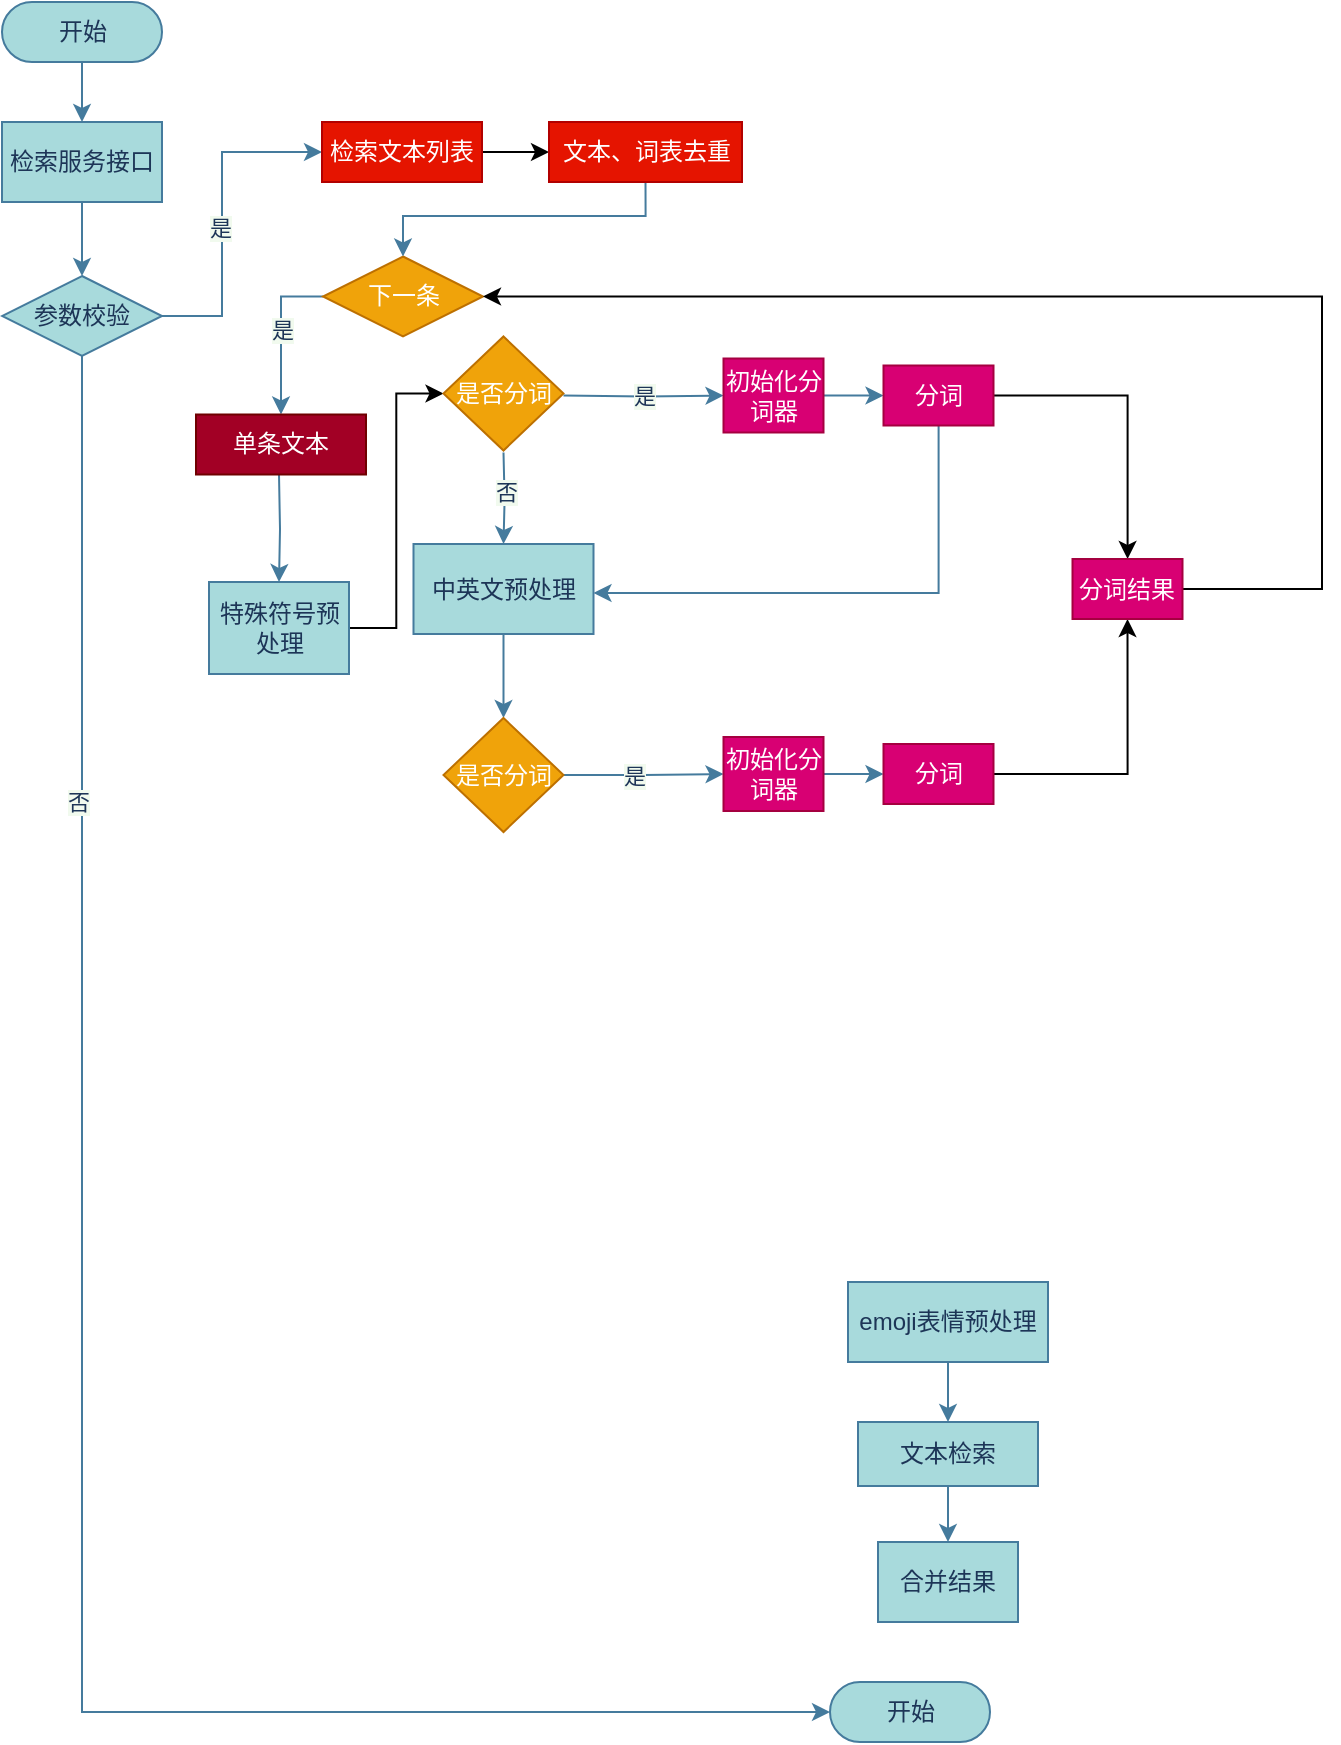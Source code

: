 <mxfile version="14.6.11" type="github">
  <diagram id="RSdABhifTbhhokXmH7vC" name="第 1 页">
    <mxGraphModel dx="786" dy="514" grid="1" gridSize="10" guides="1" tooltips="1" connect="1" arrows="1" fold="1" page="1" pageScale="1" pageWidth="827" pageHeight="1169" math="0" shadow="0">
      <root>
        <mxCell id="0" />
        <mxCell id="1" parent="0" />
        <mxCell id="fCKBVVvBW7JOJMcz0zBu-1" style="edgeStyle=orthogonalEdgeStyle;rounded=0;orthogonalLoop=1;jettySize=auto;html=1;entryX=0.5;entryY=0;entryDx=0;entryDy=0;labelBackgroundColor=#F1FAEE;strokeColor=#457B9D;fontColor=#1D3557;" edge="1" parent="1" source="fCKBVVvBW7JOJMcz0zBu-2" target="fCKBVVvBW7JOJMcz0zBu-4">
          <mxGeometry relative="1" as="geometry" />
        </mxCell>
        <mxCell id="fCKBVVvBW7JOJMcz0zBu-2" value="开始" style="html=1;dashed=0;whitespace=wrap;shape=mxgraph.dfd.start;fillColor=#A8DADC;strokeColor=#457B9D;fontColor=#1D3557;" vertex="1" parent="1">
          <mxGeometry x="100" y="160" width="80" height="30" as="geometry" />
        </mxCell>
        <mxCell id="fCKBVVvBW7JOJMcz0zBu-3" value="" style="edgeStyle=orthogonalEdgeStyle;rounded=0;orthogonalLoop=1;jettySize=auto;html=1;entryX=0.5;entryY=0;entryDx=0;entryDy=0;labelBackgroundColor=#F1FAEE;strokeColor=#457B9D;fontColor=#1D3557;" edge="1" parent="1" source="fCKBVVvBW7JOJMcz0zBu-4" target="fCKBVVvBW7JOJMcz0zBu-49">
          <mxGeometry relative="1" as="geometry">
            <mxPoint x="140" y="294" as="targetPoint" />
          </mxGeometry>
        </mxCell>
        <mxCell id="fCKBVVvBW7JOJMcz0zBu-4" value="检索服务接口" style="rounded=0;whiteSpace=wrap;html=1;fillColor=#A8DADC;strokeColor=#457B9D;fontColor=#1D3557;" vertex="1" parent="1">
          <mxGeometry x="100" y="220" width="80" height="40" as="geometry" />
        </mxCell>
        <mxCell id="fCKBVVvBW7JOJMcz0zBu-5" value="" style="edgeStyle=orthogonalEdgeStyle;rounded=0;orthogonalLoop=1;jettySize=auto;html=1;exitX=1;exitY=0.5;exitDx=0;exitDy=0;labelBackgroundColor=#F1FAEE;strokeColor=#457B9D;fontColor=#1D3557;" edge="1" parent="1" source="fCKBVVvBW7JOJMcz0zBu-49" target="fCKBVVvBW7JOJMcz0zBu-19">
          <mxGeometry relative="1" as="geometry">
            <mxPoint x="170" y="316.5" as="sourcePoint" />
            <Array as="points">
              <mxPoint x="180" y="317" />
              <mxPoint x="210" y="317" />
              <mxPoint x="210" y="235" />
            </Array>
          </mxGeometry>
        </mxCell>
        <mxCell id="fCKBVVvBW7JOJMcz0zBu-6" value="是" style="edgeLabel;html=1;align=center;verticalAlign=middle;resizable=0;points=[];labelBackgroundColor=#F1FAEE;fontColor=#1D3557;" vertex="1" connectable="0" parent="fCKBVVvBW7JOJMcz0zBu-5">
          <mxGeometry x="-0.086" y="1" relative="1" as="geometry">
            <mxPoint as="offset" />
          </mxGeometry>
        </mxCell>
        <mxCell id="fCKBVVvBW7JOJMcz0zBu-7" value="" style="edgeStyle=orthogonalEdgeStyle;rounded=0;orthogonalLoop=1;jettySize=auto;html=1;exitX=0;exitY=0.5;exitDx=0;exitDy=0;labelBackgroundColor=#F1FAEE;strokeColor=#457B9D;fontColor=#1D3557;" edge="1" parent="1" source="fCKBVVvBW7JOJMcz0zBu-11" target="fCKBVVvBW7JOJMcz0zBu-13">
          <mxGeometry relative="1" as="geometry">
            <mxPoint x="244.5" y="327.25" as="sourcePoint" />
          </mxGeometry>
        </mxCell>
        <mxCell id="fCKBVVvBW7JOJMcz0zBu-8" value="是" style="edgeLabel;html=1;align=center;verticalAlign=middle;resizable=0;points=[];labelBackgroundColor=#F1FAEE;fontColor=#1D3557;" vertex="1" connectable="0" parent="fCKBVVvBW7JOJMcz0zBu-7">
          <mxGeometry x="0.245" relative="1" as="geometry">
            <mxPoint y="-12.25" as="offset" />
          </mxGeometry>
        </mxCell>
        <mxCell id="fCKBVVvBW7JOJMcz0zBu-11" value="下一条" style="rhombus;whiteSpace=wrap;html=1;rounded=0;fillColor=#f0a30a;strokeColor=#BD7000;fontColor=#ffffff;" vertex="1" parent="1">
          <mxGeometry x="260.5" y="287.25" width="80" height="40" as="geometry" />
        </mxCell>
        <mxCell id="fCKBVVvBW7JOJMcz0zBu-12" value="" style="edgeStyle=orthogonalEdgeStyle;rounded=0;orthogonalLoop=1;jettySize=auto;html=1;labelBackgroundColor=#F1FAEE;strokeColor=#457B9D;fontColor=#1D3557;entryX=0.5;entryY=0;entryDx=0;entryDy=0;" edge="1" parent="1" target="fCKBVVvBW7JOJMcz0zBu-21">
          <mxGeometry relative="1" as="geometry">
            <mxPoint x="238.5" y="396.25" as="sourcePoint" />
            <mxPoint x="239" y="450" as="targetPoint" />
          </mxGeometry>
        </mxCell>
        <mxCell id="fCKBVVvBW7JOJMcz0zBu-13" value="单条文本" style="whiteSpace=wrap;html=1;rounded=0;fillColor=#a20025;strokeColor=#6F0000;fontColor=#ffffff;" vertex="1" parent="1">
          <mxGeometry x="197" y="366.25" width="85" height="30" as="geometry" />
        </mxCell>
        <mxCell id="fCKBVVvBW7JOJMcz0zBu-18" style="edgeStyle=orthogonalEdgeStyle;rounded=0;orthogonalLoop=1;jettySize=auto;html=1;entryX=0.5;entryY=0;entryDx=0;entryDy=0;labelBackgroundColor=#F1FAEE;strokeColor=#457B9D;fontColor=#1D3557;exitX=0.5;exitY=1;exitDx=0;exitDy=0;" edge="1" parent="1" source="fCKBVVvBW7JOJMcz0zBu-52" target="fCKBVVvBW7JOJMcz0zBu-11">
          <mxGeometry relative="1" as="geometry">
            <Array as="points">
              <mxPoint x="422" y="267" />
              <mxPoint x="301" y="267" />
            </Array>
          </mxGeometry>
        </mxCell>
        <mxCell id="fCKBVVvBW7JOJMcz0zBu-53" value="" style="edgeStyle=orthogonalEdgeStyle;rounded=0;orthogonalLoop=1;jettySize=auto;html=1;" edge="1" parent="1" source="fCKBVVvBW7JOJMcz0zBu-19" target="fCKBVVvBW7JOJMcz0zBu-52">
          <mxGeometry relative="1" as="geometry" />
        </mxCell>
        <mxCell id="fCKBVVvBW7JOJMcz0zBu-19" value="检索文本列表" style="whiteSpace=wrap;html=1;rounded=0;fillColor=#e51400;strokeColor=#B20000;fontColor=#ffffff;" vertex="1" parent="1">
          <mxGeometry x="260" y="220" width="80" height="30" as="geometry" />
        </mxCell>
        <mxCell id="fCKBVVvBW7JOJMcz0zBu-56" style="edgeStyle=orthogonalEdgeStyle;rounded=0;orthogonalLoop=1;jettySize=auto;html=1;entryX=0;entryY=0.5;entryDx=0;entryDy=0;exitX=1;exitY=0.5;exitDx=0;exitDy=0;" edge="1" parent="1" source="fCKBVVvBW7JOJMcz0zBu-21" target="fCKBVVvBW7JOJMcz0zBu-29">
          <mxGeometry relative="1" as="geometry">
            <mxPoint x="279.5" y="483" as="sourcePoint" />
          </mxGeometry>
        </mxCell>
        <mxCell id="fCKBVVvBW7JOJMcz0zBu-21" value="特殊符号预处理" style="whiteSpace=wrap;html=1;rounded=0;fillColor=#A8DADC;strokeColor=#457B9D;fontColor=#1D3557;" vertex="1" parent="1">
          <mxGeometry x="203.5" y="450" width="70" height="46" as="geometry" />
        </mxCell>
        <mxCell id="fCKBVVvBW7JOJMcz0zBu-22" style="edgeStyle=orthogonalEdgeStyle;rounded=0;orthogonalLoop=1;jettySize=auto;html=1;labelBackgroundColor=#F1FAEE;strokeColor=#457B9D;fontColor=#1D3557;exitX=0.5;exitY=1;exitDx=0;exitDy=0;" edge="1" parent="1" source="fCKBVVvBW7JOJMcz0zBu-23" target="fCKBVVvBW7JOJMcz0zBu-37">
          <mxGeometry relative="1" as="geometry">
            <mxPoint x="350.75" y="478" as="sourcePoint" />
          </mxGeometry>
        </mxCell>
        <mxCell id="fCKBVVvBW7JOJMcz0zBu-23" value="中英文预处理" style="whiteSpace=wrap;html=1;rounded=0;fillColor=#A8DADC;strokeColor=#457B9D;fontColor=#1D3557;" vertex="1" parent="1">
          <mxGeometry x="305.75" y="431" width="90" height="45" as="geometry" />
        </mxCell>
        <mxCell id="fCKBVVvBW7JOJMcz0zBu-24" value="" style="edgeStyle=orthogonalEdgeStyle;rounded=0;orthogonalLoop=1;jettySize=auto;html=1;labelBackgroundColor=#F1FAEE;strokeColor=#457B9D;fontColor=#1D3557;" edge="1" parent="1" source="fCKBVVvBW7JOJMcz0zBu-25" target="fCKBVVvBW7JOJMcz0zBu-43">
          <mxGeometry relative="1" as="geometry" />
        </mxCell>
        <mxCell id="fCKBVVvBW7JOJMcz0zBu-25" value="emoji表情预处理" style="whiteSpace=wrap;html=1;rounded=0;fillColor=#A8DADC;strokeColor=#457B9D;fontColor=#1D3557;" vertex="1" parent="1">
          <mxGeometry x="523" y="800" width="100" height="40" as="geometry" />
        </mxCell>
        <mxCell id="fCKBVVvBW7JOJMcz0zBu-26" value="是" style="edgeStyle=orthogonalEdgeStyle;rounded=0;orthogonalLoop=1;jettySize=auto;html=1;labelBackgroundColor=#F1FAEE;strokeColor=#457B9D;fontColor=#1D3557;" edge="1" parent="1" target="fCKBVVvBW7JOJMcz0zBu-31">
          <mxGeometry relative="1" as="geometry">
            <mxPoint x="380.75" y="356.75" as="sourcePoint" />
          </mxGeometry>
        </mxCell>
        <mxCell id="fCKBVVvBW7JOJMcz0zBu-27" style="edgeStyle=orthogonalEdgeStyle;rounded=0;orthogonalLoop=1;jettySize=auto;html=1;exitX=0.5;exitY=1;exitDx=0;exitDy=0;entryX=0.5;entryY=0;entryDx=0;entryDy=0;labelBackgroundColor=#F1FAEE;strokeColor=#457B9D;fontColor=#1D3557;" edge="1" parent="1" target="fCKBVVvBW7JOJMcz0zBu-23">
          <mxGeometry relative="1" as="geometry">
            <mxPoint x="350.75" y="385.25" as="sourcePoint" />
            <mxPoint x="350.75" y="433" as="targetPoint" />
            <Array as="points" />
          </mxGeometry>
        </mxCell>
        <mxCell id="fCKBVVvBW7JOJMcz0zBu-28" value="否" style="edgeLabel;html=1;align=center;verticalAlign=middle;resizable=0;points=[];labelBackgroundColor=#F1FAEE;fontColor=#1D3557;" vertex="1" connectable="0" parent="fCKBVVvBW7JOJMcz0zBu-27">
          <mxGeometry x="-0.135" relative="1" as="geometry">
            <mxPoint x="1" as="offset" />
          </mxGeometry>
        </mxCell>
        <mxCell id="fCKBVVvBW7JOJMcz0zBu-29" value="是否分词" style="rhombus;whiteSpace=wrap;html=1;rounded=0;fillColor=#f0a30a;strokeColor=#BD7000;fontColor=#ffffff;" vertex="1" parent="1">
          <mxGeometry x="320.75" y="327.25" width="60" height="57" as="geometry" />
        </mxCell>
        <mxCell id="fCKBVVvBW7JOJMcz0zBu-30" value="" style="edgeStyle=orthogonalEdgeStyle;rounded=0;orthogonalLoop=1;jettySize=auto;html=1;labelBackgroundColor=#F1FAEE;strokeColor=#457B9D;fontColor=#1D3557;" edge="1" parent="1" source="fCKBVVvBW7JOJMcz0zBu-31" target="fCKBVVvBW7JOJMcz0zBu-33">
          <mxGeometry relative="1" as="geometry" />
        </mxCell>
        <mxCell id="fCKBVVvBW7JOJMcz0zBu-31" value="初始化分词器" style="whiteSpace=wrap;html=1;rounded=0;fillColor=#d80073;strokeColor=#A50040;fontColor=#ffffff;" vertex="1" parent="1">
          <mxGeometry x="460.75" y="338.25" width="50" height="37" as="geometry" />
        </mxCell>
        <mxCell id="fCKBVVvBW7JOJMcz0zBu-32" style="edgeStyle=orthogonalEdgeStyle;rounded=0;orthogonalLoop=1;jettySize=auto;html=1;entryX=1;entryY=0.5;entryDx=0;entryDy=0;labelBackgroundColor=#F1FAEE;strokeColor=#457B9D;fontColor=#1D3557;" edge="1" parent="1" source="fCKBVVvBW7JOJMcz0zBu-33">
          <mxGeometry relative="1" as="geometry">
            <Array as="points">
              <mxPoint x="568.75" y="455.75" />
            </Array>
            <mxPoint x="395.75" y="455.5" as="targetPoint" />
          </mxGeometry>
        </mxCell>
        <mxCell id="fCKBVVvBW7JOJMcz0zBu-58" style="edgeStyle=orthogonalEdgeStyle;rounded=0;orthogonalLoop=1;jettySize=auto;html=1;" edge="1" parent="1" source="fCKBVVvBW7JOJMcz0zBu-33" target="fCKBVVvBW7JOJMcz0zBu-57">
          <mxGeometry relative="1" as="geometry" />
        </mxCell>
        <mxCell id="fCKBVVvBW7JOJMcz0zBu-33" value="分词" style="whiteSpace=wrap;html=1;rounded=0;fillColor=#d80073;strokeColor=#A50040;fontColor=#ffffff;" vertex="1" parent="1">
          <mxGeometry x="540.75" y="341.75" width="55" height="30" as="geometry" />
        </mxCell>
        <mxCell id="fCKBVVvBW7JOJMcz0zBu-34" style="edgeStyle=orthogonalEdgeStyle;rounded=0;orthogonalLoop=1;jettySize=auto;html=1;entryX=0;entryY=0.5;entryDx=0;entryDy=0;labelBackgroundColor=#F1FAEE;strokeColor=#457B9D;fontColor=#1D3557;" edge="1" parent="1" source="fCKBVVvBW7JOJMcz0zBu-37" target="fCKBVVvBW7JOJMcz0zBu-39">
          <mxGeometry relative="1" as="geometry" />
        </mxCell>
        <mxCell id="fCKBVVvBW7JOJMcz0zBu-35" value="是" style="edgeLabel;html=1;align=center;verticalAlign=middle;resizable=0;points=[];labelBackgroundColor=#F1FAEE;fontColor=#1D3557;" vertex="1" connectable="0" parent="fCKBVVvBW7JOJMcz0zBu-34">
          <mxGeometry x="-0.309" relative="1" as="geometry">
            <mxPoint x="7" as="offset" />
          </mxGeometry>
        </mxCell>
        <mxCell id="fCKBVVvBW7JOJMcz0zBu-37" value="是否分词" style="rhombus;whiteSpace=wrap;html=1;rounded=0;fillColor=#f0a30a;strokeColor=#BD7000;fontColor=#ffffff;" vertex="1" parent="1">
          <mxGeometry x="320.75" y="518" width="60" height="57" as="geometry" />
        </mxCell>
        <mxCell id="fCKBVVvBW7JOJMcz0zBu-38" style="edgeStyle=orthogonalEdgeStyle;rounded=0;orthogonalLoop=1;jettySize=auto;html=1;entryX=0;entryY=0.5;entryDx=0;entryDy=0;labelBackgroundColor=#F1FAEE;strokeColor=#457B9D;fontColor=#1D3557;" edge="1" parent="1" source="fCKBVVvBW7JOJMcz0zBu-39" target="fCKBVVvBW7JOJMcz0zBu-41">
          <mxGeometry relative="1" as="geometry" />
        </mxCell>
        <mxCell id="fCKBVVvBW7JOJMcz0zBu-39" value="初始化分词器" style="whiteSpace=wrap;html=1;rounded=0;fillColor=#d80073;strokeColor=#A50040;fontColor=#ffffff;" vertex="1" parent="1">
          <mxGeometry x="460.75" y="527.5" width="50" height="37" as="geometry" />
        </mxCell>
        <mxCell id="fCKBVVvBW7JOJMcz0zBu-59" style="edgeStyle=orthogonalEdgeStyle;rounded=0;orthogonalLoop=1;jettySize=auto;html=1;entryX=0.5;entryY=1;entryDx=0;entryDy=0;" edge="1" parent="1" source="fCKBVVvBW7JOJMcz0zBu-41" target="fCKBVVvBW7JOJMcz0zBu-57">
          <mxGeometry relative="1" as="geometry" />
        </mxCell>
        <mxCell id="fCKBVVvBW7JOJMcz0zBu-41" value="分词" style="whiteSpace=wrap;html=1;rounded=0;fillColor=#d80073;strokeColor=#A50040;fontColor=#ffffff;" vertex="1" parent="1">
          <mxGeometry x="540.75" y="531" width="55" height="30" as="geometry" />
        </mxCell>
        <mxCell id="fCKBVVvBW7JOJMcz0zBu-42" value="" style="edgeStyle=orthogonalEdgeStyle;rounded=0;orthogonalLoop=1;jettySize=auto;html=1;labelBackgroundColor=#F1FAEE;strokeColor=#457B9D;fontColor=#1D3557;" edge="1" parent="1" source="fCKBVVvBW7JOJMcz0zBu-43" target="fCKBVVvBW7JOJMcz0zBu-45">
          <mxGeometry relative="1" as="geometry" />
        </mxCell>
        <mxCell id="fCKBVVvBW7JOJMcz0zBu-43" value="文本检索" style="whiteSpace=wrap;html=1;rounded=0;fillColor=#A8DADC;strokeColor=#457B9D;fontColor=#1D3557;" vertex="1" parent="1">
          <mxGeometry x="528" y="870" width="90" height="32" as="geometry" />
        </mxCell>
        <mxCell id="fCKBVVvBW7JOJMcz0zBu-45" value="合并结果" style="whiteSpace=wrap;html=1;rounded=0;fillColor=#A8DADC;strokeColor=#457B9D;fontColor=#1D3557;" vertex="1" parent="1">
          <mxGeometry x="538" y="930" width="70" height="40" as="geometry" />
        </mxCell>
        <mxCell id="fCKBVVvBW7JOJMcz0zBu-46" value="开始" style="html=1;dashed=0;whitespace=wrap;shape=mxgraph.dfd.start;fillColor=#A8DADC;strokeColor=#457B9D;fontColor=#1D3557;" vertex="1" parent="1">
          <mxGeometry x="514" y="1000" width="80" height="30" as="geometry" />
        </mxCell>
        <mxCell id="fCKBVVvBW7JOJMcz0zBu-47" style="edgeStyle=orthogonalEdgeStyle;rounded=0;orthogonalLoop=1;jettySize=auto;html=1;exitX=0.5;exitY=1;exitDx=0;exitDy=0;labelBackgroundColor=#F1FAEE;strokeColor=#457B9D;fontColor=#1D3557;" edge="1" parent="1" source="fCKBVVvBW7JOJMcz0zBu-49" target="fCKBVVvBW7JOJMcz0zBu-46">
          <mxGeometry relative="1" as="geometry">
            <Array as="points">
              <mxPoint x="140" y="1015" />
            </Array>
          </mxGeometry>
        </mxCell>
        <mxCell id="fCKBVVvBW7JOJMcz0zBu-48" value="否" style="edgeLabel;html=1;align=center;verticalAlign=middle;resizable=0;points=[];labelBackgroundColor=#F1FAEE;fontColor=#1D3557;" vertex="1" connectable="0" parent="fCKBVVvBW7JOJMcz0zBu-47">
          <mxGeometry x="-0.577" y="-2" relative="1" as="geometry">
            <mxPoint as="offset" />
          </mxGeometry>
        </mxCell>
        <mxCell id="fCKBVVvBW7JOJMcz0zBu-49" value="参数校验" style="rhombus;whiteSpace=wrap;html=1;rounded=0;fillColor=#A8DADC;strokeColor=#457B9D;fontColor=#1D3557;" vertex="1" parent="1">
          <mxGeometry x="100" y="297" width="80" height="40" as="geometry" />
        </mxCell>
        <mxCell id="fCKBVVvBW7JOJMcz0zBu-52" value="文本、词表去重" style="whiteSpace=wrap;html=1;rounded=0;fillColor=#e51400;strokeColor=#B20000;fontColor=#ffffff;" vertex="1" parent="1">
          <mxGeometry x="373.5" y="220" width="96.5" height="30" as="geometry" />
        </mxCell>
        <mxCell id="fCKBVVvBW7JOJMcz0zBu-60" style="edgeStyle=orthogonalEdgeStyle;rounded=0;orthogonalLoop=1;jettySize=auto;html=1;entryX=1;entryY=0.5;entryDx=0;entryDy=0;" edge="1" parent="1" source="fCKBVVvBW7JOJMcz0zBu-57" target="fCKBVVvBW7JOJMcz0zBu-11">
          <mxGeometry relative="1" as="geometry">
            <Array as="points">
              <mxPoint x="760" y="454" />
              <mxPoint x="760" y="307" />
            </Array>
          </mxGeometry>
        </mxCell>
        <mxCell id="fCKBVVvBW7JOJMcz0zBu-57" value="分词结果" style="whiteSpace=wrap;html=1;rounded=0;fillColor=#d80073;strokeColor=#A50040;fontColor=#ffffff;" vertex="1" parent="1">
          <mxGeometry x="635.25" y="438.5" width="55" height="30" as="geometry" />
        </mxCell>
      </root>
    </mxGraphModel>
  </diagram>
</mxfile>
